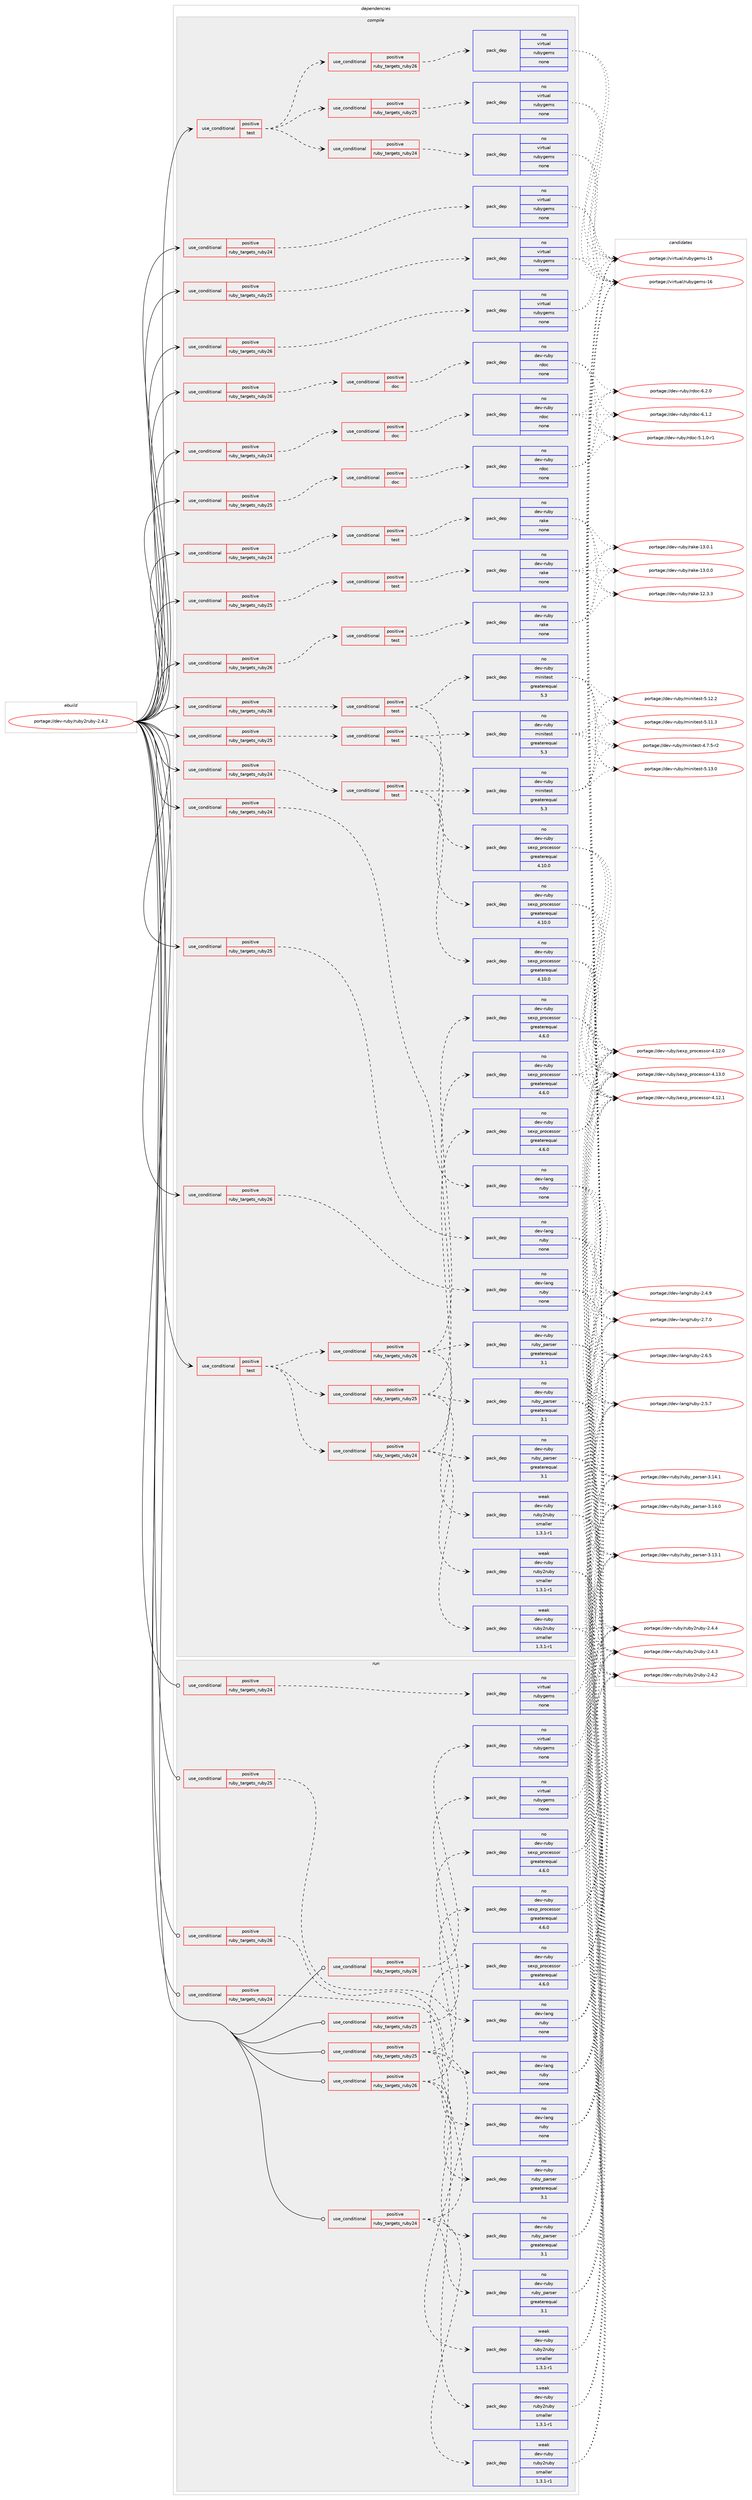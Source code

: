 digraph prolog {

# *************
# Graph options
# *************

newrank=true;
concentrate=true;
compound=true;
graph [rankdir=LR,fontname=Helvetica,fontsize=10,ranksep=1.5];#, ranksep=2.5, nodesep=0.2];
edge  [arrowhead=vee];
node  [fontname=Helvetica,fontsize=10];

# **********
# The ebuild
# **********

subgraph cluster_leftcol {
color=gray;
label=<<i>ebuild</i>>;
id [label="portage://dev-ruby/ruby2ruby-2.4.2", color=red, width=4, href="../dev-ruby/ruby2ruby-2.4.2.svg"];
}

# ****************
# The dependencies
# ****************

subgraph cluster_midcol {
color=gray;
label=<<i>dependencies</i>>;
subgraph cluster_compile {
fillcolor="#eeeeee";
style=filled;
label=<<i>compile</i>>;
subgraph cond70642 {
dependency322451 [label=<<TABLE BORDER="0" CELLBORDER="1" CELLSPACING="0" CELLPADDING="4"><TR><TD ROWSPAN="3" CELLPADDING="10">use_conditional</TD></TR><TR><TD>positive</TD></TR><TR><TD>ruby_targets_ruby24</TD></TR></TABLE>>, shape=none, color=red];
subgraph cond70643 {
dependency322452 [label=<<TABLE BORDER="0" CELLBORDER="1" CELLSPACING="0" CELLPADDING="4"><TR><TD ROWSPAN="3" CELLPADDING="10">use_conditional</TD></TR><TR><TD>positive</TD></TR><TR><TD>doc</TD></TR></TABLE>>, shape=none, color=red];
subgraph pack247062 {
dependency322453 [label=<<TABLE BORDER="0" CELLBORDER="1" CELLSPACING="0" CELLPADDING="4" WIDTH="220"><TR><TD ROWSPAN="6" CELLPADDING="30">pack_dep</TD></TR><TR><TD WIDTH="110">no</TD></TR><TR><TD>dev-ruby</TD></TR><TR><TD>rdoc</TD></TR><TR><TD>none</TD></TR><TR><TD></TD></TR></TABLE>>, shape=none, color=blue];
}
dependency322452:e -> dependency322453:w [weight=20,style="dashed",arrowhead="vee"];
}
dependency322451:e -> dependency322452:w [weight=20,style="dashed",arrowhead="vee"];
}
id:e -> dependency322451:w [weight=20,style="solid",arrowhead="vee"];
subgraph cond70644 {
dependency322454 [label=<<TABLE BORDER="0" CELLBORDER="1" CELLSPACING="0" CELLPADDING="4"><TR><TD ROWSPAN="3" CELLPADDING="10">use_conditional</TD></TR><TR><TD>positive</TD></TR><TR><TD>ruby_targets_ruby24</TD></TR></TABLE>>, shape=none, color=red];
subgraph cond70645 {
dependency322455 [label=<<TABLE BORDER="0" CELLBORDER="1" CELLSPACING="0" CELLPADDING="4"><TR><TD ROWSPAN="3" CELLPADDING="10">use_conditional</TD></TR><TR><TD>positive</TD></TR><TR><TD>test</TD></TR></TABLE>>, shape=none, color=red];
subgraph pack247063 {
dependency322456 [label=<<TABLE BORDER="0" CELLBORDER="1" CELLSPACING="0" CELLPADDING="4" WIDTH="220"><TR><TD ROWSPAN="6" CELLPADDING="30">pack_dep</TD></TR><TR><TD WIDTH="110">no</TD></TR><TR><TD>dev-ruby</TD></TR><TR><TD>minitest</TD></TR><TR><TD>greaterequal</TD></TR><TR><TD>5.3</TD></TR></TABLE>>, shape=none, color=blue];
}
dependency322455:e -> dependency322456:w [weight=20,style="dashed",arrowhead="vee"];
subgraph pack247064 {
dependency322457 [label=<<TABLE BORDER="0" CELLBORDER="1" CELLSPACING="0" CELLPADDING="4" WIDTH="220"><TR><TD ROWSPAN="6" CELLPADDING="30">pack_dep</TD></TR><TR><TD WIDTH="110">no</TD></TR><TR><TD>dev-ruby</TD></TR><TR><TD>sexp_processor</TD></TR><TR><TD>greaterequal</TD></TR><TR><TD>4.10.0</TD></TR></TABLE>>, shape=none, color=blue];
}
dependency322455:e -> dependency322457:w [weight=20,style="dashed",arrowhead="vee"];
}
dependency322454:e -> dependency322455:w [weight=20,style="dashed",arrowhead="vee"];
}
id:e -> dependency322454:w [weight=20,style="solid",arrowhead="vee"];
subgraph cond70646 {
dependency322458 [label=<<TABLE BORDER="0" CELLBORDER="1" CELLSPACING="0" CELLPADDING="4"><TR><TD ROWSPAN="3" CELLPADDING="10">use_conditional</TD></TR><TR><TD>positive</TD></TR><TR><TD>ruby_targets_ruby24</TD></TR></TABLE>>, shape=none, color=red];
subgraph cond70647 {
dependency322459 [label=<<TABLE BORDER="0" CELLBORDER="1" CELLSPACING="0" CELLPADDING="4"><TR><TD ROWSPAN="3" CELLPADDING="10">use_conditional</TD></TR><TR><TD>positive</TD></TR><TR><TD>test</TD></TR></TABLE>>, shape=none, color=red];
subgraph pack247065 {
dependency322460 [label=<<TABLE BORDER="0" CELLBORDER="1" CELLSPACING="0" CELLPADDING="4" WIDTH="220"><TR><TD ROWSPAN="6" CELLPADDING="30">pack_dep</TD></TR><TR><TD WIDTH="110">no</TD></TR><TR><TD>dev-ruby</TD></TR><TR><TD>rake</TD></TR><TR><TD>none</TD></TR><TR><TD></TD></TR></TABLE>>, shape=none, color=blue];
}
dependency322459:e -> dependency322460:w [weight=20,style="dashed",arrowhead="vee"];
}
dependency322458:e -> dependency322459:w [weight=20,style="dashed",arrowhead="vee"];
}
id:e -> dependency322458:w [weight=20,style="solid",arrowhead="vee"];
subgraph cond70648 {
dependency322461 [label=<<TABLE BORDER="0" CELLBORDER="1" CELLSPACING="0" CELLPADDING="4"><TR><TD ROWSPAN="3" CELLPADDING="10">use_conditional</TD></TR><TR><TD>positive</TD></TR><TR><TD>ruby_targets_ruby24</TD></TR></TABLE>>, shape=none, color=red];
subgraph pack247066 {
dependency322462 [label=<<TABLE BORDER="0" CELLBORDER="1" CELLSPACING="0" CELLPADDING="4" WIDTH="220"><TR><TD ROWSPAN="6" CELLPADDING="30">pack_dep</TD></TR><TR><TD WIDTH="110">no</TD></TR><TR><TD>dev-lang</TD></TR><TR><TD>ruby</TD></TR><TR><TD>none</TD></TR><TR><TD></TD></TR></TABLE>>, shape=none, color=blue];
}
dependency322461:e -> dependency322462:w [weight=20,style="dashed",arrowhead="vee"];
}
id:e -> dependency322461:w [weight=20,style="solid",arrowhead="vee"];
subgraph cond70649 {
dependency322463 [label=<<TABLE BORDER="0" CELLBORDER="1" CELLSPACING="0" CELLPADDING="4"><TR><TD ROWSPAN="3" CELLPADDING="10">use_conditional</TD></TR><TR><TD>positive</TD></TR><TR><TD>ruby_targets_ruby24</TD></TR></TABLE>>, shape=none, color=red];
subgraph pack247067 {
dependency322464 [label=<<TABLE BORDER="0" CELLBORDER="1" CELLSPACING="0" CELLPADDING="4" WIDTH="220"><TR><TD ROWSPAN="6" CELLPADDING="30">pack_dep</TD></TR><TR><TD WIDTH="110">no</TD></TR><TR><TD>virtual</TD></TR><TR><TD>rubygems</TD></TR><TR><TD>none</TD></TR><TR><TD></TD></TR></TABLE>>, shape=none, color=blue];
}
dependency322463:e -> dependency322464:w [weight=20,style="dashed",arrowhead="vee"];
}
id:e -> dependency322463:w [weight=20,style="solid",arrowhead="vee"];
subgraph cond70650 {
dependency322465 [label=<<TABLE BORDER="0" CELLBORDER="1" CELLSPACING="0" CELLPADDING="4"><TR><TD ROWSPAN="3" CELLPADDING="10">use_conditional</TD></TR><TR><TD>positive</TD></TR><TR><TD>ruby_targets_ruby25</TD></TR></TABLE>>, shape=none, color=red];
subgraph cond70651 {
dependency322466 [label=<<TABLE BORDER="0" CELLBORDER="1" CELLSPACING="0" CELLPADDING="4"><TR><TD ROWSPAN="3" CELLPADDING="10">use_conditional</TD></TR><TR><TD>positive</TD></TR><TR><TD>doc</TD></TR></TABLE>>, shape=none, color=red];
subgraph pack247068 {
dependency322467 [label=<<TABLE BORDER="0" CELLBORDER="1" CELLSPACING="0" CELLPADDING="4" WIDTH="220"><TR><TD ROWSPAN="6" CELLPADDING="30">pack_dep</TD></TR><TR><TD WIDTH="110">no</TD></TR><TR><TD>dev-ruby</TD></TR><TR><TD>rdoc</TD></TR><TR><TD>none</TD></TR><TR><TD></TD></TR></TABLE>>, shape=none, color=blue];
}
dependency322466:e -> dependency322467:w [weight=20,style="dashed",arrowhead="vee"];
}
dependency322465:e -> dependency322466:w [weight=20,style="dashed",arrowhead="vee"];
}
id:e -> dependency322465:w [weight=20,style="solid",arrowhead="vee"];
subgraph cond70652 {
dependency322468 [label=<<TABLE BORDER="0" CELLBORDER="1" CELLSPACING="0" CELLPADDING="4"><TR><TD ROWSPAN="3" CELLPADDING="10">use_conditional</TD></TR><TR><TD>positive</TD></TR><TR><TD>ruby_targets_ruby25</TD></TR></TABLE>>, shape=none, color=red];
subgraph cond70653 {
dependency322469 [label=<<TABLE BORDER="0" CELLBORDER="1" CELLSPACING="0" CELLPADDING="4"><TR><TD ROWSPAN="3" CELLPADDING="10">use_conditional</TD></TR><TR><TD>positive</TD></TR><TR><TD>test</TD></TR></TABLE>>, shape=none, color=red];
subgraph pack247069 {
dependency322470 [label=<<TABLE BORDER="0" CELLBORDER="1" CELLSPACING="0" CELLPADDING="4" WIDTH="220"><TR><TD ROWSPAN="6" CELLPADDING="30">pack_dep</TD></TR><TR><TD WIDTH="110">no</TD></TR><TR><TD>dev-ruby</TD></TR><TR><TD>minitest</TD></TR><TR><TD>greaterequal</TD></TR><TR><TD>5.3</TD></TR></TABLE>>, shape=none, color=blue];
}
dependency322469:e -> dependency322470:w [weight=20,style="dashed",arrowhead="vee"];
subgraph pack247070 {
dependency322471 [label=<<TABLE BORDER="0" CELLBORDER="1" CELLSPACING="0" CELLPADDING="4" WIDTH="220"><TR><TD ROWSPAN="6" CELLPADDING="30">pack_dep</TD></TR><TR><TD WIDTH="110">no</TD></TR><TR><TD>dev-ruby</TD></TR><TR><TD>sexp_processor</TD></TR><TR><TD>greaterequal</TD></TR><TR><TD>4.10.0</TD></TR></TABLE>>, shape=none, color=blue];
}
dependency322469:e -> dependency322471:w [weight=20,style="dashed",arrowhead="vee"];
}
dependency322468:e -> dependency322469:w [weight=20,style="dashed",arrowhead="vee"];
}
id:e -> dependency322468:w [weight=20,style="solid",arrowhead="vee"];
subgraph cond70654 {
dependency322472 [label=<<TABLE BORDER="0" CELLBORDER="1" CELLSPACING="0" CELLPADDING="4"><TR><TD ROWSPAN="3" CELLPADDING="10">use_conditional</TD></TR><TR><TD>positive</TD></TR><TR><TD>ruby_targets_ruby25</TD></TR></TABLE>>, shape=none, color=red];
subgraph cond70655 {
dependency322473 [label=<<TABLE BORDER="0" CELLBORDER="1" CELLSPACING="0" CELLPADDING="4"><TR><TD ROWSPAN="3" CELLPADDING="10">use_conditional</TD></TR><TR><TD>positive</TD></TR><TR><TD>test</TD></TR></TABLE>>, shape=none, color=red];
subgraph pack247071 {
dependency322474 [label=<<TABLE BORDER="0" CELLBORDER="1" CELLSPACING="0" CELLPADDING="4" WIDTH="220"><TR><TD ROWSPAN="6" CELLPADDING="30">pack_dep</TD></TR><TR><TD WIDTH="110">no</TD></TR><TR><TD>dev-ruby</TD></TR><TR><TD>rake</TD></TR><TR><TD>none</TD></TR><TR><TD></TD></TR></TABLE>>, shape=none, color=blue];
}
dependency322473:e -> dependency322474:w [weight=20,style="dashed",arrowhead="vee"];
}
dependency322472:e -> dependency322473:w [weight=20,style="dashed",arrowhead="vee"];
}
id:e -> dependency322472:w [weight=20,style="solid",arrowhead="vee"];
subgraph cond70656 {
dependency322475 [label=<<TABLE BORDER="0" CELLBORDER="1" CELLSPACING="0" CELLPADDING="4"><TR><TD ROWSPAN="3" CELLPADDING="10">use_conditional</TD></TR><TR><TD>positive</TD></TR><TR><TD>ruby_targets_ruby25</TD></TR></TABLE>>, shape=none, color=red];
subgraph pack247072 {
dependency322476 [label=<<TABLE BORDER="0" CELLBORDER="1" CELLSPACING="0" CELLPADDING="4" WIDTH="220"><TR><TD ROWSPAN="6" CELLPADDING="30">pack_dep</TD></TR><TR><TD WIDTH="110">no</TD></TR><TR><TD>dev-lang</TD></TR><TR><TD>ruby</TD></TR><TR><TD>none</TD></TR><TR><TD></TD></TR></TABLE>>, shape=none, color=blue];
}
dependency322475:e -> dependency322476:w [weight=20,style="dashed",arrowhead="vee"];
}
id:e -> dependency322475:w [weight=20,style="solid",arrowhead="vee"];
subgraph cond70657 {
dependency322477 [label=<<TABLE BORDER="0" CELLBORDER="1" CELLSPACING="0" CELLPADDING="4"><TR><TD ROWSPAN="3" CELLPADDING="10">use_conditional</TD></TR><TR><TD>positive</TD></TR><TR><TD>ruby_targets_ruby25</TD></TR></TABLE>>, shape=none, color=red];
subgraph pack247073 {
dependency322478 [label=<<TABLE BORDER="0" CELLBORDER="1" CELLSPACING="0" CELLPADDING="4" WIDTH="220"><TR><TD ROWSPAN="6" CELLPADDING="30">pack_dep</TD></TR><TR><TD WIDTH="110">no</TD></TR><TR><TD>virtual</TD></TR><TR><TD>rubygems</TD></TR><TR><TD>none</TD></TR><TR><TD></TD></TR></TABLE>>, shape=none, color=blue];
}
dependency322477:e -> dependency322478:w [weight=20,style="dashed",arrowhead="vee"];
}
id:e -> dependency322477:w [weight=20,style="solid",arrowhead="vee"];
subgraph cond70658 {
dependency322479 [label=<<TABLE BORDER="0" CELLBORDER="1" CELLSPACING="0" CELLPADDING="4"><TR><TD ROWSPAN="3" CELLPADDING="10">use_conditional</TD></TR><TR><TD>positive</TD></TR><TR><TD>ruby_targets_ruby26</TD></TR></TABLE>>, shape=none, color=red];
subgraph cond70659 {
dependency322480 [label=<<TABLE BORDER="0" CELLBORDER="1" CELLSPACING="0" CELLPADDING="4"><TR><TD ROWSPAN="3" CELLPADDING="10">use_conditional</TD></TR><TR><TD>positive</TD></TR><TR><TD>doc</TD></TR></TABLE>>, shape=none, color=red];
subgraph pack247074 {
dependency322481 [label=<<TABLE BORDER="0" CELLBORDER="1" CELLSPACING="0" CELLPADDING="4" WIDTH="220"><TR><TD ROWSPAN="6" CELLPADDING="30">pack_dep</TD></TR><TR><TD WIDTH="110">no</TD></TR><TR><TD>dev-ruby</TD></TR><TR><TD>rdoc</TD></TR><TR><TD>none</TD></TR><TR><TD></TD></TR></TABLE>>, shape=none, color=blue];
}
dependency322480:e -> dependency322481:w [weight=20,style="dashed",arrowhead="vee"];
}
dependency322479:e -> dependency322480:w [weight=20,style="dashed",arrowhead="vee"];
}
id:e -> dependency322479:w [weight=20,style="solid",arrowhead="vee"];
subgraph cond70660 {
dependency322482 [label=<<TABLE BORDER="0" CELLBORDER="1" CELLSPACING="0" CELLPADDING="4"><TR><TD ROWSPAN="3" CELLPADDING="10">use_conditional</TD></TR><TR><TD>positive</TD></TR><TR><TD>ruby_targets_ruby26</TD></TR></TABLE>>, shape=none, color=red];
subgraph cond70661 {
dependency322483 [label=<<TABLE BORDER="0" CELLBORDER="1" CELLSPACING="0" CELLPADDING="4"><TR><TD ROWSPAN="3" CELLPADDING="10">use_conditional</TD></TR><TR><TD>positive</TD></TR><TR><TD>test</TD></TR></TABLE>>, shape=none, color=red];
subgraph pack247075 {
dependency322484 [label=<<TABLE BORDER="0" CELLBORDER="1" CELLSPACING="0" CELLPADDING="4" WIDTH="220"><TR><TD ROWSPAN="6" CELLPADDING="30">pack_dep</TD></TR><TR><TD WIDTH="110">no</TD></TR><TR><TD>dev-ruby</TD></TR><TR><TD>minitest</TD></TR><TR><TD>greaterequal</TD></TR><TR><TD>5.3</TD></TR></TABLE>>, shape=none, color=blue];
}
dependency322483:e -> dependency322484:w [weight=20,style="dashed",arrowhead="vee"];
subgraph pack247076 {
dependency322485 [label=<<TABLE BORDER="0" CELLBORDER="1" CELLSPACING="0" CELLPADDING="4" WIDTH="220"><TR><TD ROWSPAN="6" CELLPADDING="30">pack_dep</TD></TR><TR><TD WIDTH="110">no</TD></TR><TR><TD>dev-ruby</TD></TR><TR><TD>sexp_processor</TD></TR><TR><TD>greaterequal</TD></TR><TR><TD>4.10.0</TD></TR></TABLE>>, shape=none, color=blue];
}
dependency322483:e -> dependency322485:w [weight=20,style="dashed",arrowhead="vee"];
}
dependency322482:e -> dependency322483:w [weight=20,style="dashed",arrowhead="vee"];
}
id:e -> dependency322482:w [weight=20,style="solid",arrowhead="vee"];
subgraph cond70662 {
dependency322486 [label=<<TABLE BORDER="0" CELLBORDER="1" CELLSPACING="0" CELLPADDING="4"><TR><TD ROWSPAN="3" CELLPADDING="10">use_conditional</TD></TR><TR><TD>positive</TD></TR><TR><TD>ruby_targets_ruby26</TD></TR></TABLE>>, shape=none, color=red];
subgraph cond70663 {
dependency322487 [label=<<TABLE BORDER="0" CELLBORDER="1" CELLSPACING="0" CELLPADDING="4"><TR><TD ROWSPAN="3" CELLPADDING="10">use_conditional</TD></TR><TR><TD>positive</TD></TR><TR><TD>test</TD></TR></TABLE>>, shape=none, color=red];
subgraph pack247077 {
dependency322488 [label=<<TABLE BORDER="0" CELLBORDER="1" CELLSPACING="0" CELLPADDING="4" WIDTH="220"><TR><TD ROWSPAN="6" CELLPADDING="30">pack_dep</TD></TR><TR><TD WIDTH="110">no</TD></TR><TR><TD>dev-ruby</TD></TR><TR><TD>rake</TD></TR><TR><TD>none</TD></TR><TR><TD></TD></TR></TABLE>>, shape=none, color=blue];
}
dependency322487:e -> dependency322488:w [weight=20,style="dashed",arrowhead="vee"];
}
dependency322486:e -> dependency322487:w [weight=20,style="dashed",arrowhead="vee"];
}
id:e -> dependency322486:w [weight=20,style="solid",arrowhead="vee"];
subgraph cond70664 {
dependency322489 [label=<<TABLE BORDER="0" CELLBORDER="1" CELLSPACING="0" CELLPADDING="4"><TR><TD ROWSPAN="3" CELLPADDING="10">use_conditional</TD></TR><TR><TD>positive</TD></TR><TR><TD>ruby_targets_ruby26</TD></TR></TABLE>>, shape=none, color=red];
subgraph pack247078 {
dependency322490 [label=<<TABLE BORDER="0" CELLBORDER="1" CELLSPACING="0" CELLPADDING="4" WIDTH="220"><TR><TD ROWSPAN="6" CELLPADDING="30">pack_dep</TD></TR><TR><TD WIDTH="110">no</TD></TR><TR><TD>dev-lang</TD></TR><TR><TD>ruby</TD></TR><TR><TD>none</TD></TR><TR><TD></TD></TR></TABLE>>, shape=none, color=blue];
}
dependency322489:e -> dependency322490:w [weight=20,style="dashed",arrowhead="vee"];
}
id:e -> dependency322489:w [weight=20,style="solid",arrowhead="vee"];
subgraph cond70665 {
dependency322491 [label=<<TABLE BORDER="0" CELLBORDER="1" CELLSPACING="0" CELLPADDING="4"><TR><TD ROWSPAN="3" CELLPADDING="10">use_conditional</TD></TR><TR><TD>positive</TD></TR><TR><TD>ruby_targets_ruby26</TD></TR></TABLE>>, shape=none, color=red];
subgraph pack247079 {
dependency322492 [label=<<TABLE BORDER="0" CELLBORDER="1" CELLSPACING="0" CELLPADDING="4" WIDTH="220"><TR><TD ROWSPAN="6" CELLPADDING="30">pack_dep</TD></TR><TR><TD WIDTH="110">no</TD></TR><TR><TD>virtual</TD></TR><TR><TD>rubygems</TD></TR><TR><TD>none</TD></TR><TR><TD></TD></TR></TABLE>>, shape=none, color=blue];
}
dependency322491:e -> dependency322492:w [weight=20,style="dashed",arrowhead="vee"];
}
id:e -> dependency322491:w [weight=20,style="solid",arrowhead="vee"];
subgraph cond70666 {
dependency322493 [label=<<TABLE BORDER="0" CELLBORDER="1" CELLSPACING="0" CELLPADDING="4"><TR><TD ROWSPAN="3" CELLPADDING="10">use_conditional</TD></TR><TR><TD>positive</TD></TR><TR><TD>test</TD></TR></TABLE>>, shape=none, color=red];
subgraph cond70667 {
dependency322494 [label=<<TABLE BORDER="0" CELLBORDER="1" CELLSPACING="0" CELLPADDING="4"><TR><TD ROWSPAN="3" CELLPADDING="10">use_conditional</TD></TR><TR><TD>positive</TD></TR><TR><TD>ruby_targets_ruby24</TD></TR></TABLE>>, shape=none, color=red];
subgraph pack247080 {
dependency322495 [label=<<TABLE BORDER="0" CELLBORDER="1" CELLSPACING="0" CELLPADDING="4" WIDTH="220"><TR><TD ROWSPAN="6" CELLPADDING="30">pack_dep</TD></TR><TR><TD WIDTH="110">no</TD></TR><TR><TD>dev-ruby</TD></TR><TR><TD>sexp_processor</TD></TR><TR><TD>greaterequal</TD></TR><TR><TD>4.6.0</TD></TR></TABLE>>, shape=none, color=blue];
}
dependency322494:e -> dependency322495:w [weight=20,style="dashed",arrowhead="vee"];
subgraph pack247081 {
dependency322496 [label=<<TABLE BORDER="0" CELLBORDER="1" CELLSPACING="0" CELLPADDING="4" WIDTH="220"><TR><TD ROWSPAN="6" CELLPADDING="30">pack_dep</TD></TR><TR><TD WIDTH="110">no</TD></TR><TR><TD>dev-ruby</TD></TR><TR><TD>ruby_parser</TD></TR><TR><TD>greaterequal</TD></TR><TR><TD>3.1</TD></TR></TABLE>>, shape=none, color=blue];
}
dependency322494:e -> dependency322496:w [weight=20,style="dashed",arrowhead="vee"];
subgraph pack247082 {
dependency322497 [label=<<TABLE BORDER="0" CELLBORDER="1" CELLSPACING="0" CELLPADDING="4" WIDTH="220"><TR><TD ROWSPAN="6" CELLPADDING="30">pack_dep</TD></TR><TR><TD WIDTH="110">weak</TD></TR><TR><TD>dev-ruby</TD></TR><TR><TD>ruby2ruby</TD></TR><TR><TD>smaller</TD></TR><TR><TD>1.3.1-r1</TD></TR></TABLE>>, shape=none, color=blue];
}
dependency322494:e -> dependency322497:w [weight=20,style="dashed",arrowhead="vee"];
}
dependency322493:e -> dependency322494:w [weight=20,style="dashed",arrowhead="vee"];
subgraph cond70668 {
dependency322498 [label=<<TABLE BORDER="0" CELLBORDER="1" CELLSPACING="0" CELLPADDING="4"><TR><TD ROWSPAN="3" CELLPADDING="10">use_conditional</TD></TR><TR><TD>positive</TD></TR><TR><TD>ruby_targets_ruby25</TD></TR></TABLE>>, shape=none, color=red];
subgraph pack247083 {
dependency322499 [label=<<TABLE BORDER="0" CELLBORDER="1" CELLSPACING="0" CELLPADDING="4" WIDTH="220"><TR><TD ROWSPAN="6" CELLPADDING="30">pack_dep</TD></TR><TR><TD WIDTH="110">no</TD></TR><TR><TD>dev-ruby</TD></TR><TR><TD>sexp_processor</TD></TR><TR><TD>greaterequal</TD></TR><TR><TD>4.6.0</TD></TR></TABLE>>, shape=none, color=blue];
}
dependency322498:e -> dependency322499:w [weight=20,style="dashed",arrowhead="vee"];
subgraph pack247084 {
dependency322500 [label=<<TABLE BORDER="0" CELLBORDER="1" CELLSPACING="0" CELLPADDING="4" WIDTH="220"><TR><TD ROWSPAN="6" CELLPADDING="30">pack_dep</TD></TR><TR><TD WIDTH="110">no</TD></TR><TR><TD>dev-ruby</TD></TR><TR><TD>ruby_parser</TD></TR><TR><TD>greaterequal</TD></TR><TR><TD>3.1</TD></TR></TABLE>>, shape=none, color=blue];
}
dependency322498:e -> dependency322500:w [weight=20,style="dashed",arrowhead="vee"];
subgraph pack247085 {
dependency322501 [label=<<TABLE BORDER="0" CELLBORDER="1" CELLSPACING="0" CELLPADDING="4" WIDTH="220"><TR><TD ROWSPAN="6" CELLPADDING="30">pack_dep</TD></TR><TR><TD WIDTH="110">weak</TD></TR><TR><TD>dev-ruby</TD></TR><TR><TD>ruby2ruby</TD></TR><TR><TD>smaller</TD></TR><TR><TD>1.3.1-r1</TD></TR></TABLE>>, shape=none, color=blue];
}
dependency322498:e -> dependency322501:w [weight=20,style="dashed",arrowhead="vee"];
}
dependency322493:e -> dependency322498:w [weight=20,style="dashed",arrowhead="vee"];
subgraph cond70669 {
dependency322502 [label=<<TABLE BORDER="0" CELLBORDER="1" CELLSPACING="0" CELLPADDING="4"><TR><TD ROWSPAN="3" CELLPADDING="10">use_conditional</TD></TR><TR><TD>positive</TD></TR><TR><TD>ruby_targets_ruby26</TD></TR></TABLE>>, shape=none, color=red];
subgraph pack247086 {
dependency322503 [label=<<TABLE BORDER="0" CELLBORDER="1" CELLSPACING="0" CELLPADDING="4" WIDTH="220"><TR><TD ROWSPAN="6" CELLPADDING="30">pack_dep</TD></TR><TR><TD WIDTH="110">no</TD></TR><TR><TD>dev-ruby</TD></TR><TR><TD>sexp_processor</TD></TR><TR><TD>greaterequal</TD></TR><TR><TD>4.6.0</TD></TR></TABLE>>, shape=none, color=blue];
}
dependency322502:e -> dependency322503:w [weight=20,style="dashed",arrowhead="vee"];
subgraph pack247087 {
dependency322504 [label=<<TABLE BORDER="0" CELLBORDER="1" CELLSPACING="0" CELLPADDING="4" WIDTH="220"><TR><TD ROWSPAN="6" CELLPADDING="30">pack_dep</TD></TR><TR><TD WIDTH="110">no</TD></TR><TR><TD>dev-ruby</TD></TR><TR><TD>ruby_parser</TD></TR><TR><TD>greaterequal</TD></TR><TR><TD>3.1</TD></TR></TABLE>>, shape=none, color=blue];
}
dependency322502:e -> dependency322504:w [weight=20,style="dashed",arrowhead="vee"];
subgraph pack247088 {
dependency322505 [label=<<TABLE BORDER="0" CELLBORDER="1" CELLSPACING="0" CELLPADDING="4" WIDTH="220"><TR><TD ROWSPAN="6" CELLPADDING="30">pack_dep</TD></TR><TR><TD WIDTH="110">weak</TD></TR><TR><TD>dev-ruby</TD></TR><TR><TD>ruby2ruby</TD></TR><TR><TD>smaller</TD></TR><TR><TD>1.3.1-r1</TD></TR></TABLE>>, shape=none, color=blue];
}
dependency322502:e -> dependency322505:w [weight=20,style="dashed",arrowhead="vee"];
}
dependency322493:e -> dependency322502:w [weight=20,style="dashed",arrowhead="vee"];
}
id:e -> dependency322493:w [weight=20,style="solid",arrowhead="vee"];
subgraph cond70670 {
dependency322506 [label=<<TABLE BORDER="0" CELLBORDER="1" CELLSPACING="0" CELLPADDING="4"><TR><TD ROWSPAN="3" CELLPADDING="10">use_conditional</TD></TR><TR><TD>positive</TD></TR><TR><TD>test</TD></TR></TABLE>>, shape=none, color=red];
subgraph cond70671 {
dependency322507 [label=<<TABLE BORDER="0" CELLBORDER="1" CELLSPACING="0" CELLPADDING="4"><TR><TD ROWSPAN="3" CELLPADDING="10">use_conditional</TD></TR><TR><TD>positive</TD></TR><TR><TD>ruby_targets_ruby24</TD></TR></TABLE>>, shape=none, color=red];
subgraph pack247089 {
dependency322508 [label=<<TABLE BORDER="0" CELLBORDER="1" CELLSPACING="0" CELLPADDING="4" WIDTH="220"><TR><TD ROWSPAN="6" CELLPADDING="30">pack_dep</TD></TR><TR><TD WIDTH="110">no</TD></TR><TR><TD>virtual</TD></TR><TR><TD>rubygems</TD></TR><TR><TD>none</TD></TR><TR><TD></TD></TR></TABLE>>, shape=none, color=blue];
}
dependency322507:e -> dependency322508:w [weight=20,style="dashed",arrowhead="vee"];
}
dependency322506:e -> dependency322507:w [weight=20,style="dashed",arrowhead="vee"];
subgraph cond70672 {
dependency322509 [label=<<TABLE BORDER="0" CELLBORDER="1" CELLSPACING="0" CELLPADDING="4"><TR><TD ROWSPAN="3" CELLPADDING="10">use_conditional</TD></TR><TR><TD>positive</TD></TR><TR><TD>ruby_targets_ruby25</TD></TR></TABLE>>, shape=none, color=red];
subgraph pack247090 {
dependency322510 [label=<<TABLE BORDER="0" CELLBORDER="1" CELLSPACING="0" CELLPADDING="4" WIDTH="220"><TR><TD ROWSPAN="6" CELLPADDING="30">pack_dep</TD></TR><TR><TD WIDTH="110">no</TD></TR><TR><TD>virtual</TD></TR><TR><TD>rubygems</TD></TR><TR><TD>none</TD></TR><TR><TD></TD></TR></TABLE>>, shape=none, color=blue];
}
dependency322509:e -> dependency322510:w [weight=20,style="dashed",arrowhead="vee"];
}
dependency322506:e -> dependency322509:w [weight=20,style="dashed",arrowhead="vee"];
subgraph cond70673 {
dependency322511 [label=<<TABLE BORDER="0" CELLBORDER="1" CELLSPACING="0" CELLPADDING="4"><TR><TD ROWSPAN="3" CELLPADDING="10">use_conditional</TD></TR><TR><TD>positive</TD></TR><TR><TD>ruby_targets_ruby26</TD></TR></TABLE>>, shape=none, color=red];
subgraph pack247091 {
dependency322512 [label=<<TABLE BORDER="0" CELLBORDER="1" CELLSPACING="0" CELLPADDING="4" WIDTH="220"><TR><TD ROWSPAN="6" CELLPADDING="30">pack_dep</TD></TR><TR><TD WIDTH="110">no</TD></TR><TR><TD>virtual</TD></TR><TR><TD>rubygems</TD></TR><TR><TD>none</TD></TR><TR><TD></TD></TR></TABLE>>, shape=none, color=blue];
}
dependency322511:e -> dependency322512:w [weight=20,style="dashed",arrowhead="vee"];
}
dependency322506:e -> dependency322511:w [weight=20,style="dashed",arrowhead="vee"];
}
id:e -> dependency322506:w [weight=20,style="solid",arrowhead="vee"];
}
subgraph cluster_compileandrun {
fillcolor="#eeeeee";
style=filled;
label=<<i>compile and run</i>>;
}
subgraph cluster_run {
fillcolor="#eeeeee";
style=filled;
label=<<i>run</i>>;
subgraph cond70674 {
dependency322513 [label=<<TABLE BORDER="0" CELLBORDER="1" CELLSPACING="0" CELLPADDING="4"><TR><TD ROWSPAN="3" CELLPADDING="10">use_conditional</TD></TR><TR><TD>positive</TD></TR><TR><TD>ruby_targets_ruby24</TD></TR></TABLE>>, shape=none, color=red];
subgraph pack247092 {
dependency322514 [label=<<TABLE BORDER="0" CELLBORDER="1" CELLSPACING="0" CELLPADDING="4" WIDTH="220"><TR><TD ROWSPAN="6" CELLPADDING="30">pack_dep</TD></TR><TR><TD WIDTH="110">no</TD></TR><TR><TD>dev-lang</TD></TR><TR><TD>ruby</TD></TR><TR><TD>none</TD></TR><TR><TD></TD></TR></TABLE>>, shape=none, color=blue];
}
dependency322513:e -> dependency322514:w [weight=20,style="dashed",arrowhead="vee"];
}
id:e -> dependency322513:w [weight=20,style="solid",arrowhead="odot"];
subgraph cond70675 {
dependency322515 [label=<<TABLE BORDER="0" CELLBORDER="1" CELLSPACING="0" CELLPADDING="4"><TR><TD ROWSPAN="3" CELLPADDING="10">use_conditional</TD></TR><TR><TD>positive</TD></TR><TR><TD>ruby_targets_ruby24</TD></TR></TABLE>>, shape=none, color=red];
subgraph pack247093 {
dependency322516 [label=<<TABLE BORDER="0" CELLBORDER="1" CELLSPACING="0" CELLPADDING="4" WIDTH="220"><TR><TD ROWSPAN="6" CELLPADDING="30">pack_dep</TD></TR><TR><TD WIDTH="110">no</TD></TR><TR><TD>dev-ruby</TD></TR><TR><TD>sexp_processor</TD></TR><TR><TD>greaterequal</TD></TR><TR><TD>4.6.0</TD></TR></TABLE>>, shape=none, color=blue];
}
dependency322515:e -> dependency322516:w [weight=20,style="dashed",arrowhead="vee"];
subgraph pack247094 {
dependency322517 [label=<<TABLE BORDER="0" CELLBORDER="1" CELLSPACING="0" CELLPADDING="4" WIDTH="220"><TR><TD ROWSPAN="6" CELLPADDING="30">pack_dep</TD></TR><TR><TD WIDTH="110">no</TD></TR><TR><TD>dev-ruby</TD></TR><TR><TD>ruby_parser</TD></TR><TR><TD>greaterequal</TD></TR><TR><TD>3.1</TD></TR></TABLE>>, shape=none, color=blue];
}
dependency322515:e -> dependency322517:w [weight=20,style="dashed",arrowhead="vee"];
subgraph pack247095 {
dependency322518 [label=<<TABLE BORDER="0" CELLBORDER="1" CELLSPACING="0" CELLPADDING="4" WIDTH="220"><TR><TD ROWSPAN="6" CELLPADDING="30">pack_dep</TD></TR><TR><TD WIDTH="110">weak</TD></TR><TR><TD>dev-ruby</TD></TR><TR><TD>ruby2ruby</TD></TR><TR><TD>smaller</TD></TR><TR><TD>1.3.1-r1</TD></TR></TABLE>>, shape=none, color=blue];
}
dependency322515:e -> dependency322518:w [weight=20,style="dashed",arrowhead="vee"];
}
id:e -> dependency322515:w [weight=20,style="solid",arrowhead="odot"];
subgraph cond70676 {
dependency322519 [label=<<TABLE BORDER="0" CELLBORDER="1" CELLSPACING="0" CELLPADDING="4"><TR><TD ROWSPAN="3" CELLPADDING="10">use_conditional</TD></TR><TR><TD>positive</TD></TR><TR><TD>ruby_targets_ruby24</TD></TR></TABLE>>, shape=none, color=red];
subgraph pack247096 {
dependency322520 [label=<<TABLE BORDER="0" CELLBORDER="1" CELLSPACING="0" CELLPADDING="4" WIDTH="220"><TR><TD ROWSPAN="6" CELLPADDING="30">pack_dep</TD></TR><TR><TD WIDTH="110">no</TD></TR><TR><TD>virtual</TD></TR><TR><TD>rubygems</TD></TR><TR><TD>none</TD></TR><TR><TD></TD></TR></TABLE>>, shape=none, color=blue];
}
dependency322519:e -> dependency322520:w [weight=20,style="dashed",arrowhead="vee"];
}
id:e -> dependency322519:w [weight=20,style="solid",arrowhead="odot"];
subgraph cond70677 {
dependency322521 [label=<<TABLE BORDER="0" CELLBORDER="1" CELLSPACING="0" CELLPADDING="4"><TR><TD ROWSPAN="3" CELLPADDING="10">use_conditional</TD></TR><TR><TD>positive</TD></TR><TR><TD>ruby_targets_ruby25</TD></TR></TABLE>>, shape=none, color=red];
subgraph pack247097 {
dependency322522 [label=<<TABLE BORDER="0" CELLBORDER="1" CELLSPACING="0" CELLPADDING="4" WIDTH="220"><TR><TD ROWSPAN="6" CELLPADDING="30">pack_dep</TD></TR><TR><TD WIDTH="110">no</TD></TR><TR><TD>dev-lang</TD></TR><TR><TD>ruby</TD></TR><TR><TD>none</TD></TR><TR><TD></TD></TR></TABLE>>, shape=none, color=blue];
}
dependency322521:e -> dependency322522:w [weight=20,style="dashed",arrowhead="vee"];
}
id:e -> dependency322521:w [weight=20,style="solid",arrowhead="odot"];
subgraph cond70678 {
dependency322523 [label=<<TABLE BORDER="0" CELLBORDER="1" CELLSPACING="0" CELLPADDING="4"><TR><TD ROWSPAN="3" CELLPADDING="10">use_conditional</TD></TR><TR><TD>positive</TD></TR><TR><TD>ruby_targets_ruby25</TD></TR></TABLE>>, shape=none, color=red];
subgraph pack247098 {
dependency322524 [label=<<TABLE BORDER="0" CELLBORDER="1" CELLSPACING="0" CELLPADDING="4" WIDTH="220"><TR><TD ROWSPAN="6" CELLPADDING="30">pack_dep</TD></TR><TR><TD WIDTH="110">no</TD></TR><TR><TD>dev-ruby</TD></TR><TR><TD>sexp_processor</TD></TR><TR><TD>greaterequal</TD></TR><TR><TD>4.6.0</TD></TR></TABLE>>, shape=none, color=blue];
}
dependency322523:e -> dependency322524:w [weight=20,style="dashed",arrowhead="vee"];
subgraph pack247099 {
dependency322525 [label=<<TABLE BORDER="0" CELLBORDER="1" CELLSPACING="0" CELLPADDING="4" WIDTH="220"><TR><TD ROWSPAN="6" CELLPADDING="30">pack_dep</TD></TR><TR><TD WIDTH="110">no</TD></TR><TR><TD>dev-ruby</TD></TR><TR><TD>ruby_parser</TD></TR><TR><TD>greaterequal</TD></TR><TR><TD>3.1</TD></TR></TABLE>>, shape=none, color=blue];
}
dependency322523:e -> dependency322525:w [weight=20,style="dashed",arrowhead="vee"];
subgraph pack247100 {
dependency322526 [label=<<TABLE BORDER="0" CELLBORDER="1" CELLSPACING="0" CELLPADDING="4" WIDTH="220"><TR><TD ROWSPAN="6" CELLPADDING="30">pack_dep</TD></TR><TR><TD WIDTH="110">weak</TD></TR><TR><TD>dev-ruby</TD></TR><TR><TD>ruby2ruby</TD></TR><TR><TD>smaller</TD></TR><TR><TD>1.3.1-r1</TD></TR></TABLE>>, shape=none, color=blue];
}
dependency322523:e -> dependency322526:w [weight=20,style="dashed",arrowhead="vee"];
}
id:e -> dependency322523:w [weight=20,style="solid",arrowhead="odot"];
subgraph cond70679 {
dependency322527 [label=<<TABLE BORDER="0" CELLBORDER="1" CELLSPACING="0" CELLPADDING="4"><TR><TD ROWSPAN="3" CELLPADDING="10">use_conditional</TD></TR><TR><TD>positive</TD></TR><TR><TD>ruby_targets_ruby25</TD></TR></TABLE>>, shape=none, color=red];
subgraph pack247101 {
dependency322528 [label=<<TABLE BORDER="0" CELLBORDER="1" CELLSPACING="0" CELLPADDING="4" WIDTH="220"><TR><TD ROWSPAN="6" CELLPADDING="30">pack_dep</TD></TR><TR><TD WIDTH="110">no</TD></TR><TR><TD>virtual</TD></TR><TR><TD>rubygems</TD></TR><TR><TD>none</TD></TR><TR><TD></TD></TR></TABLE>>, shape=none, color=blue];
}
dependency322527:e -> dependency322528:w [weight=20,style="dashed",arrowhead="vee"];
}
id:e -> dependency322527:w [weight=20,style="solid",arrowhead="odot"];
subgraph cond70680 {
dependency322529 [label=<<TABLE BORDER="0" CELLBORDER="1" CELLSPACING="0" CELLPADDING="4"><TR><TD ROWSPAN="3" CELLPADDING="10">use_conditional</TD></TR><TR><TD>positive</TD></TR><TR><TD>ruby_targets_ruby26</TD></TR></TABLE>>, shape=none, color=red];
subgraph pack247102 {
dependency322530 [label=<<TABLE BORDER="0" CELLBORDER="1" CELLSPACING="0" CELLPADDING="4" WIDTH="220"><TR><TD ROWSPAN="6" CELLPADDING="30">pack_dep</TD></TR><TR><TD WIDTH="110">no</TD></TR><TR><TD>dev-lang</TD></TR><TR><TD>ruby</TD></TR><TR><TD>none</TD></TR><TR><TD></TD></TR></TABLE>>, shape=none, color=blue];
}
dependency322529:e -> dependency322530:w [weight=20,style="dashed",arrowhead="vee"];
}
id:e -> dependency322529:w [weight=20,style="solid",arrowhead="odot"];
subgraph cond70681 {
dependency322531 [label=<<TABLE BORDER="0" CELLBORDER="1" CELLSPACING="0" CELLPADDING="4"><TR><TD ROWSPAN="3" CELLPADDING="10">use_conditional</TD></TR><TR><TD>positive</TD></TR><TR><TD>ruby_targets_ruby26</TD></TR></TABLE>>, shape=none, color=red];
subgraph pack247103 {
dependency322532 [label=<<TABLE BORDER="0" CELLBORDER="1" CELLSPACING="0" CELLPADDING="4" WIDTH="220"><TR><TD ROWSPAN="6" CELLPADDING="30">pack_dep</TD></TR><TR><TD WIDTH="110">no</TD></TR><TR><TD>dev-ruby</TD></TR><TR><TD>sexp_processor</TD></TR><TR><TD>greaterequal</TD></TR><TR><TD>4.6.0</TD></TR></TABLE>>, shape=none, color=blue];
}
dependency322531:e -> dependency322532:w [weight=20,style="dashed",arrowhead="vee"];
subgraph pack247104 {
dependency322533 [label=<<TABLE BORDER="0" CELLBORDER="1" CELLSPACING="0" CELLPADDING="4" WIDTH="220"><TR><TD ROWSPAN="6" CELLPADDING="30">pack_dep</TD></TR><TR><TD WIDTH="110">no</TD></TR><TR><TD>dev-ruby</TD></TR><TR><TD>ruby_parser</TD></TR><TR><TD>greaterequal</TD></TR><TR><TD>3.1</TD></TR></TABLE>>, shape=none, color=blue];
}
dependency322531:e -> dependency322533:w [weight=20,style="dashed",arrowhead="vee"];
subgraph pack247105 {
dependency322534 [label=<<TABLE BORDER="0" CELLBORDER="1" CELLSPACING="0" CELLPADDING="4" WIDTH="220"><TR><TD ROWSPAN="6" CELLPADDING="30">pack_dep</TD></TR><TR><TD WIDTH="110">weak</TD></TR><TR><TD>dev-ruby</TD></TR><TR><TD>ruby2ruby</TD></TR><TR><TD>smaller</TD></TR><TR><TD>1.3.1-r1</TD></TR></TABLE>>, shape=none, color=blue];
}
dependency322531:e -> dependency322534:w [weight=20,style="dashed",arrowhead="vee"];
}
id:e -> dependency322531:w [weight=20,style="solid",arrowhead="odot"];
subgraph cond70682 {
dependency322535 [label=<<TABLE BORDER="0" CELLBORDER="1" CELLSPACING="0" CELLPADDING="4"><TR><TD ROWSPAN="3" CELLPADDING="10">use_conditional</TD></TR><TR><TD>positive</TD></TR><TR><TD>ruby_targets_ruby26</TD></TR></TABLE>>, shape=none, color=red];
subgraph pack247106 {
dependency322536 [label=<<TABLE BORDER="0" CELLBORDER="1" CELLSPACING="0" CELLPADDING="4" WIDTH="220"><TR><TD ROWSPAN="6" CELLPADDING="30">pack_dep</TD></TR><TR><TD WIDTH="110">no</TD></TR><TR><TD>virtual</TD></TR><TR><TD>rubygems</TD></TR><TR><TD>none</TD></TR><TR><TD></TD></TR></TABLE>>, shape=none, color=blue];
}
dependency322535:e -> dependency322536:w [weight=20,style="dashed",arrowhead="vee"];
}
id:e -> dependency322535:w [weight=20,style="solid",arrowhead="odot"];
}
}

# **************
# The candidates
# **************

subgraph cluster_choices {
rank=same;
color=gray;
label=<<i>candidates</i>>;

subgraph choice247062 {
color=black;
nodesep=1;
choice10010111845114117981214711410011199455446504648 [label="portage://dev-ruby/rdoc-6.2.0", color=red, width=4,href="../dev-ruby/rdoc-6.2.0.svg"];
choice10010111845114117981214711410011199455446494650 [label="portage://dev-ruby/rdoc-6.1.2", color=red, width=4,href="../dev-ruby/rdoc-6.1.2.svg"];
choice100101118451141179812147114100111994553464946484511449 [label="portage://dev-ruby/rdoc-5.1.0-r1", color=red, width=4,href="../dev-ruby/rdoc-5.1.0-r1.svg"];
dependency322453:e -> choice10010111845114117981214711410011199455446504648:w [style=dotted,weight="100"];
dependency322453:e -> choice10010111845114117981214711410011199455446494650:w [style=dotted,weight="100"];
dependency322453:e -> choice100101118451141179812147114100111994553464946484511449:w [style=dotted,weight="100"];
}
subgraph choice247063 {
color=black;
nodesep=1;
choice10010111845114117981214710910511010511610111511645534649514648 [label="portage://dev-ruby/minitest-5.13.0", color=red, width=4,href="../dev-ruby/minitest-5.13.0.svg"];
choice10010111845114117981214710910511010511610111511645534649504650 [label="portage://dev-ruby/minitest-5.12.2", color=red, width=4,href="../dev-ruby/minitest-5.12.2.svg"];
choice10010111845114117981214710910511010511610111511645534649494651 [label="portage://dev-ruby/minitest-5.11.3", color=red, width=4,href="../dev-ruby/minitest-5.11.3.svg"];
choice1001011184511411798121471091051101051161011151164552465546534511450 [label="portage://dev-ruby/minitest-4.7.5-r2", color=red, width=4,href="../dev-ruby/minitest-4.7.5-r2.svg"];
dependency322456:e -> choice10010111845114117981214710910511010511610111511645534649514648:w [style=dotted,weight="100"];
dependency322456:e -> choice10010111845114117981214710910511010511610111511645534649504650:w [style=dotted,weight="100"];
dependency322456:e -> choice10010111845114117981214710910511010511610111511645534649494651:w [style=dotted,weight="100"];
dependency322456:e -> choice1001011184511411798121471091051101051161011151164552465546534511450:w [style=dotted,weight="100"];
}
subgraph choice247064 {
color=black;
nodesep=1;
choice100101118451141179812147115101120112951121141119910111511511111445524649514648 [label="portage://dev-ruby/sexp_processor-4.13.0", color=red, width=4,href="../dev-ruby/sexp_processor-4.13.0.svg"];
choice100101118451141179812147115101120112951121141119910111511511111445524649504649 [label="portage://dev-ruby/sexp_processor-4.12.1", color=red, width=4,href="../dev-ruby/sexp_processor-4.12.1.svg"];
choice100101118451141179812147115101120112951121141119910111511511111445524649504648 [label="portage://dev-ruby/sexp_processor-4.12.0", color=red, width=4,href="../dev-ruby/sexp_processor-4.12.0.svg"];
dependency322457:e -> choice100101118451141179812147115101120112951121141119910111511511111445524649514648:w [style=dotted,weight="100"];
dependency322457:e -> choice100101118451141179812147115101120112951121141119910111511511111445524649504649:w [style=dotted,weight="100"];
dependency322457:e -> choice100101118451141179812147115101120112951121141119910111511511111445524649504648:w [style=dotted,weight="100"];
}
subgraph choice247065 {
color=black;
nodesep=1;
choice1001011184511411798121471149710710145495146484649 [label="portage://dev-ruby/rake-13.0.1", color=red, width=4,href="../dev-ruby/rake-13.0.1.svg"];
choice1001011184511411798121471149710710145495146484648 [label="portage://dev-ruby/rake-13.0.0", color=red, width=4,href="../dev-ruby/rake-13.0.0.svg"];
choice1001011184511411798121471149710710145495046514651 [label="portage://dev-ruby/rake-12.3.3", color=red, width=4,href="../dev-ruby/rake-12.3.3.svg"];
dependency322460:e -> choice1001011184511411798121471149710710145495146484649:w [style=dotted,weight="100"];
dependency322460:e -> choice1001011184511411798121471149710710145495146484648:w [style=dotted,weight="100"];
dependency322460:e -> choice1001011184511411798121471149710710145495046514651:w [style=dotted,weight="100"];
}
subgraph choice247066 {
color=black;
nodesep=1;
choice10010111845108971101034711411798121455046554648 [label="portage://dev-lang/ruby-2.7.0", color=red, width=4,href="../dev-lang/ruby-2.7.0.svg"];
choice10010111845108971101034711411798121455046544653 [label="portage://dev-lang/ruby-2.6.5", color=red, width=4,href="../dev-lang/ruby-2.6.5.svg"];
choice10010111845108971101034711411798121455046534655 [label="portage://dev-lang/ruby-2.5.7", color=red, width=4,href="../dev-lang/ruby-2.5.7.svg"];
choice10010111845108971101034711411798121455046524657 [label="portage://dev-lang/ruby-2.4.9", color=red, width=4,href="../dev-lang/ruby-2.4.9.svg"];
dependency322462:e -> choice10010111845108971101034711411798121455046554648:w [style=dotted,weight="100"];
dependency322462:e -> choice10010111845108971101034711411798121455046544653:w [style=dotted,weight="100"];
dependency322462:e -> choice10010111845108971101034711411798121455046534655:w [style=dotted,weight="100"];
dependency322462:e -> choice10010111845108971101034711411798121455046524657:w [style=dotted,weight="100"];
}
subgraph choice247067 {
color=black;
nodesep=1;
choice118105114116117971084711411798121103101109115454954 [label="portage://virtual/rubygems-16", color=red, width=4,href="../virtual/rubygems-16.svg"];
choice118105114116117971084711411798121103101109115454953 [label="portage://virtual/rubygems-15", color=red, width=4,href="../virtual/rubygems-15.svg"];
dependency322464:e -> choice118105114116117971084711411798121103101109115454954:w [style=dotted,weight="100"];
dependency322464:e -> choice118105114116117971084711411798121103101109115454953:w [style=dotted,weight="100"];
}
subgraph choice247068 {
color=black;
nodesep=1;
choice10010111845114117981214711410011199455446504648 [label="portage://dev-ruby/rdoc-6.2.0", color=red, width=4,href="../dev-ruby/rdoc-6.2.0.svg"];
choice10010111845114117981214711410011199455446494650 [label="portage://dev-ruby/rdoc-6.1.2", color=red, width=4,href="../dev-ruby/rdoc-6.1.2.svg"];
choice100101118451141179812147114100111994553464946484511449 [label="portage://dev-ruby/rdoc-5.1.0-r1", color=red, width=4,href="../dev-ruby/rdoc-5.1.0-r1.svg"];
dependency322467:e -> choice10010111845114117981214711410011199455446504648:w [style=dotted,weight="100"];
dependency322467:e -> choice10010111845114117981214711410011199455446494650:w [style=dotted,weight="100"];
dependency322467:e -> choice100101118451141179812147114100111994553464946484511449:w [style=dotted,weight="100"];
}
subgraph choice247069 {
color=black;
nodesep=1;
choice10010111845114117981214710910511010511610111511645534649514648 [label="portage://dev-ruby/minitest-5.13.0", color=red, width=4,href="../dev-ruby/minitest-5.13.0.svg"];
choice10010111845114117981214710910511010511610111511645534649504650 [label="portage://dev-ruby/minitest-5.12.2", color=red, width=4,href="../dev-ruby/minitest-5.12.2.svg"];
choice10010111845114117981214710910511010511610111511645534649494651 [label="portage://dev-ruby/minitest-5.11.3", color=red, width=4,href="../dev-ruby/minitest-5.11.3.svg"];
choice1001011184511411798121471091051101051161011151164552465546534511450 [label="portage://dev-ruby/minitest-4.7.5-r2", color=red, width=4,href="../dev-ruby/minitest-4.7.5-r2.svg"];
dependency322470:e -> choice10010111845114117981214710910511010511610111511645534649514648:w [style=dotted,weight="100"];
dependency322470:e -> choice10010111845114117981214710910511010511610111511645534649504650:w [style=dotted,weight="100"];
dependency322470:e -> choice10010111845114117981214710910511010511610111511645534649494651:w [style=dotted,weight="100"];
dependency322470:e -> choice1001011184511411798121471091051101051161011151164552465546534511450:w [style=dotted,weight="100"];
}
subgraph choice247070 {
color=black;
nodesep=1;
choice100101118451141179812147115101120112951121141119910111511511111445524649514648 [label="portage://dev-ruby/sexp_processor-4.13.0", color=red, width=4,href="../dev-ruby/sexp_processor-4.13.0.svg"];
choice100101118451141179812147115101120112951121141119910111511511111445524649504649 [label="portage://dev-ruby/sexp_processor-4.12.1", color=red, width=4,href="../dev-ruby/sexp_processor-4.12.1.svg"];
choice100101118451141179812147115101120112951121141119910111511511111445524649504648 [label="portage://dev-ruby/sexp_processor-4.12.0", color=red, width=4,href="../dev-ruby/sexp_processor-4.12.0.svg"];
dependency322471:e -> choice100101118451141179812147115101120112951121141119910111511511111445524649514648:w [style=dotted,weight="100"];
dependency322471:e -> choice100101118451141179812147115101120112951121141119910111511511111445524649504649:w [style=dotted,weight="100"];
dependency322471:e -> choice100101118451141179812147115101120112951121141119910111511511111445524649504648:w [style=dotted,weight="100"];
}
subgraph choice247071 {
color=black;
nodesep=1;
choice1001011184511411798121471149710710145495146484649 [label="portage://dev-ruby/rake-13.0.1", color=red, width=4,href="../dev-ruby/rake-13.0.1.svg"];
choice1001011184511411798121471149710710145495146484648 [label="portage://dev-ruby/rake-13.0.0", color=red, width=4,href="../dev-ruby/rake-13.0.0.svg"];
choice1001011184511411798121471149710710145495046514651 [label="portage://dev-ruby/rake-12.3.3", color=red, width=4,href="../dev-ruby/rake-12.3.3.svg"];
dependency322474:e -> choice1001011184511411798121471149710710145495146484649:w [style=dotted,weight="100"];
dependency322474:e -> choice1001011184511411798121471149710710145495146484648:w [style=dotted,weight="100"];
dependency322474:e -> choice1001011184511411798121471149710710145495046514651:w [style=dotted,weight="100"];
}
subgraph choice247072 {
color=black;
nodesep=1;
choice10010111845108971101034711411798121455046554648 [label="portage://dev-lang/ruby-2.7.0", color=red, width=4,href="../dev-lang/ruby-2.7.0.svg"];
choice10010111845108971101034711411798121455046544653 [label="portage://dev-lang/ruby-2.6.5", color=red, width=4,href="../dev-lang/ruby-2.6.5.svg"];
choice10010111845108971101034711411798121455046534655 [label="portage://dev-lang/ruby-2.5.7", color=red, width=4,href="../dev-lang/ruby-2.5.7.svg"];
choice10010111845108971101034711411798121455046524657 [label="portage://dev-lang/ruby-2.4.9", color=red, width=4,href="../dev-lang/ruby-2.4.9.svg"];
dependency322476:e -> choice10010111845108971101034711411798121455046554648:w [style=dotted,weight="100"];
dependency322476:e -> choice10010111845108971101034711411798121455046544653:w [style=dotted,weight="100"];
dependency322476:e -> choice10010111845108971101034711411798121455046534655:w [style=dotted,weight="100"];
dependency322476:e -> choice10010111845108971101034711411798121455046524657:w [style=dotted,weight="100"];
}
subgraph choice247073 {
color=black;
nodesep=1;
choice118105114116117971084711411798121103101109115454954 [label="portage://virtual/rubygems-16", color=red, width=4,href="../virtual/rubygems-16.svg"];
choice118105114116117971084711411798121103101109115454953 [label="portage://virtual/rubygems-15", color=red, width=4,href="../virtual/rubygems-15.svg"];
dependency322478:e -> choice118105114116117971084711411798121103101109115454954:w [style=dotted,weight="100"];
dependency322478:e -> choice118105114116117971084711411798121103101109115454953:w [style=dotted,weight="100"];
}
subgraph choice247074 {
color=black;
nodesep=1;
choice10010111845114117981214711410011199455446504648 [label="portage://dev-ruby/rdoc-6.2.0", color=red, width=4,href="../dev-ruby/rdoc-6.2.0.svg"];
choice10010111845114117981214711410011199455446494650 [label="portage://dev-ruby/rdoc-6.1.2", color=red, width=4,href="../dev-ruby/rdoc-6.1.2.svg"];
choice100101118451141179812147114100111994553464946484511449 [label="portage://dev-ruby/rdoc-5.1.0-r1", color=red, width=4,href="../dev-ruby/rdoc-5.1.0-r1.svg"];
dependency322481:e -> choice10010111845114117981214711410011199455446504648:w [style=dotted,weight="100"];
dependency322481:e -> choice10010111845114117981214711410011199455446494650:w [style=dotted,weight="100"];
dependency322481:e -> choice100101118451141179812147114100111994553464946484511449:w [style=dotted,weight="100"];
}
subgraph choice247075 {
color=black;
nodesep=1;
choice10010111845114117981214710910511010511610111511645534649514648 [label="portage://dev-ruby/minitest-5.13.0", color=red, width=4,href="../dev-ruby/minitest-5.13.0.svg"];
choice10010111845114117981214710910511010511610111511645534649504650 [label="portage://dev-ruby/minitest-5.12.2", color=red, width=4,href="../dev-ruby/minitest-5.12.2.svg"];
choice10010111845114117981214710910511010511610111511645534649494651 [label="portage://dev-ruby/minitest-5.11.3", color=red, width=4,href="../dev-ruby/minitest-5.11.3.svg"];
choice1001011184511411798121471091051101051161011151164552465546534511450 [label="portage://dev-ruby/minitest-4.7.5-r2", color=red, width=4,href="../dev-ruby/minitest-4.7.5-r2.svg"];
dependency322484:e -> choice10010111845114117981214710910511010511610111511645534649514648:w [style=dotted,weight="100"];
dependency322484:e -> choice10010111845114117981214710910511010511610111511645534649504650:w [style=dotted,weight="100"];
dependency322484:e -> choice10010111845114117981214710910511010511610111511645534649494651:w [style=dotted,weight="100"];
dependency322484:e -> choice1001011184511411798121471091051101051161011151164552465546534511450:w [style=dotted,weight="100"];
}
subgraph choice247076 {
color=black;
nodesep=1;
choice100101118451141179812147115101120112951121141119910111511511111445524649514648 [label="portage://dev-ruby/sexp_processor-4.13.0", color=red, width=4,href="../dev-ruby/sexp_processor-4.13.0.svg"];
choice100101118451141179812147115101120112951121141119910111511511111445524649504649 [label="portage://dev-ruby/sexp_processor-4.12.1", color=red, width=4,href="../dev-ruby/sexp_processor-4.12.1.svg"];
choice100101118451141179812147115101120112951121141119910111511511111445524649504648 [label="portage://dev-ruby/sexp_processor-4.12.0", color=red, width=4,href="../dev-ruby/sexp_processor-4.12.0.svg"];
dependency322485:e -> choice100101118451141179812147115101120112951121141119910111511511111445524649514648:w [style=dotted,weight="100"];
dependency322485:e -> choice100101118451141179812147115101120112951121141119910111511511111445524649504649:w [style=dotted,weight="100"];
dependency322485:e -> choice100101118451141179812147115101120112951121141119910111511511111445524649504648:w [style=dotted,weight="100"];
}
subgraph choice247077 {
color=black;
nodesep=1;
choice1001011184511411798121471149710710145495146484649 [label="portage://dev-ruby/rake-13.0.1", color=red, width=4,href="../dev-ruby/rake-13.0.1.svg"];
choice1001011184511411798121471149710710145495146484648 [label="portage://dev-ruby/rake-13.0.0", color=red, width=4,href="../dev-ruby/rake-13.0.0.svg"];
choice1001011184511411798121471149710710145495046514651 [label="portage://dev-ruby/rake-12.3.3", color=red, width=4,href="../dev-ruby/rake-12.3.3.svg"];
dependency322488:e -> choice1001011184511411798121471149710710145495146484649:w [style=dotted,weight="100"];
dependency322488:e -> choice1001011184511411798121471149710710145495146484648:w [style=dotted,weight="100"];
dependency322488:e -> choice1001011184511411798121471149710710145495046514651:w [style=dotted,weight="100"];
}
subgraph choice247078 {
color=black;
nodesep=1;
choice10010111845108971101034711411798121455046554648 [label="portage://dev-lang/ruby-2.7.0", color=red, width=4,href="../dev-lang/ruby-2.7.0.svg"];
choice10010111845108971101034711411798121455046544653 [label="portage://dev-lang/ruby-2.6.5", color=red, width=4,href="../dev-lang/ruby-2.6.5.svg"];
choice10010111845108971101034711411798121455046534655 [label="portage://dev-lang/ruby-2.5.7", color=red, width=4,href="../dev-lang/ruby-2.5.7.svg"];
choice10010111845108971101034711411798121455046524657 [label="portage://dev-lang/ruby-2.4.9", color=red, width=4,href="../dev-lang/ruby-2.4.9.svg"];
dependency322490:e -> choice10010111845108971101034711411798121455046554648:w [style=dotted,weight="100"];
dependency322490:e -> choice10010111845108971101034711411798121455046544653:w [style=dotted,weight="100"];
dependency322490:e -> choice10010111845108971101034711411798121455046534655:w [style=dotted,weight="100"];
dependency322490:e -> choice10010111845108971101034711411798121455046524657:w [style=dotted,weight="100"];
}
subgraph choice247079 {
color=black;
nodesep=1;
choice118105114116117971084711411798121103101109115454954 [label="portage://virtual/rubygems-16", color=red, width=4,href="../virtual/rubygems-16.svg"];
choice118105114116117971084711411798121103101109115454953 [label="portage://virtual/rubygems-15", color=red, width=4,href="../virtual/rubygems-15.svg"];
dependency322492:e -> choice118105114116117971084711411798121103101109115454954:w [style=dotted,weight="100"];
dependency322492:e -> choice118105114116117971084711411798121103101109115454953:w [style=dotted,weight="100"];
}
subgraph choice247080 {
color=black;
nodesep=1;
choice100101118451141179812147115101120112951121141119910111511511111445524649514648 [label="portage://dev-ruby/sexp_processor-4.13.0", color=red, width=4,href="../dev-ruby/sexp_processor-4.13.0.svg"];
choice100101118451141179812147115101120112951121141119910111511511111445524649504649 [label="portage://dev-ruby/sexp_processor-4.12.1", color=red, width=4,href="../dev-ruby/sexp_processor-4.12.1.svg"];
choice100101118451141179812147115101120112951121141119910111511511111445524649504648 [label="portage://dev-ruby/sexp_processor-4.12.0", color=red, width=4,href="../dev-ruby/sexp_processor-4.12.0.svg"];
dependency322495:e -> choice100101118451141179812147115101120112951121141119910111511511111445524649514648:w [style=dotted,weight="100"];
dependency322495:e -> choice100101118451141179812147115101120112951121141119910111511511111445524649504649:w [style=dotted,weight="100"];
dependency322495:e -> choice100101118451141179812147115101120112951121141119910111511511111445524649504648:w [style=dotted,weight="100"];
}
subgraph choice247081 {
color=black;
nodesep=1;
choice10010111845114117981214711411798121951129711411510111445514649524649 [label="portage://dev-ruby/ruby_parser-3.14.1", color=red, width=4,href="../dev-ruby/ruby_parser-3.14.1.svg"];
choice10010111845114117981214711411798121951129711411510111445514649524648 [label="portage://dev-ruby/ruby_parser-3.14.0", color=red, width=4,href="../dev-ruby/ruby_parser-3.14.0.svg"];
choice10010111845114117981214711411798121951129711411510111445514649514649 [label="portage://dev-ruby/ruby_parser-3.13.1", color=red, width=4,href="../dev-ruby/ruby_parser-3.13.1.svg"];
dependency322496:e -> choice10010111845114117981214711411798121951129711411510111445514649524649:w [style=dotted,weight="100"];
dependency322496:e -> choice10010111845114117981214711411798121951129711411510111445514649524648:w [style=dotted,weight="100"];
dependency322496:e -> choice10010111845114117981214711411798121951129711411510111445514649514649:w [style=dotted,weight="100"];
}
subgraph choice247082 {
color=black;
nodesep=1;
choice100101118451141179812147114117981215011411798121455046524652 [label="portage://dev-ruby/ruby2ruby-2.4.4", color=red, width=4,href="../dev-ruby/ruby2ruby-2.4.4.svg"];
choice100101118451141179812147114117981215011411798121455046524651 [label="portage://dev-ruby/ruby2ruby-2.4.3", color=red, width=4,href="../dev-ruby/ruby2ruby-2.4.3.svg"];
choice100101118451141179812147114117981215011411798121455046524650 [label="portage://dev-ruby/ruby2ruby-2.4.2", color=red, width=4,href="../dev-ruby/ruby2ruby-2.4.2.svg"];
dependency322497:e -> choice100101118451141179812147114117981215011411798121455046524652:w [style=dotted,weight="100"];
dependency322497:e -> choice100101118451141179812147114117981215011411798121455046524651:w [style=dotted,weight="100"];
dependency322497:e -> choice100101118451141179812147114117981215011411798121455046524650:w [style=dotted,weight="100"];
}
subgraph choice247083 {
color=black;
nodesep=1;
choice100101118451141179812147115101120112951121141119910111511511111445524649514648 [label="portage://dev-ruby/sexp_processor-4.13.0", color=red, width=4,href="../dev-ruby/sexp_processor-4.13.0.svg"];
choice100101118451141179812147115101120112951121141119910111511511111445524649504649 [label="portage://dev-ruby/sexp_processor-4.12.1", color=red, width=4,href="../dev-ruby/sexp_processor-4.12.1.svg"];
choice100101118451141179812147115101120112951121141119910111511511111445524649504648 [label="portage://dev-ruby/sexp_processor-4.12.0", color=red, width=4,href="../dev-ruby/sexp_processor-4.12.0.svg"];
dependency322499:e -> choice100101118451141179812147115101120112951121141119910111511511111445524649514648:w [style=dotted,weight="100"];
dependency322499:e -> choice100101118451141179812147115101120112951121141119910111511511111445524649504649:w [style=dotted,weight="100"];
dependency322499:e -> choice100101118451141179812147115101120112951121141119910111511511111445524649504648:w [style=dotted,weight="100"];
}
subgraph choice247084 {
color=black;
nodesep=1;
choice10010111845114117981214711411798121951129711411510111445514649524649 [label="portage://dev-ruby/ruby_parser-3.14.1", color=red, width=4,href="../dev-ruby/ruby_parser-3.14.1.svg"];
choice10010111845114117981214711411798121951129711411510111445514649524648 [label="portage://dev-ruby/ruby_parser-3.14.0", color=red, width=4,href="../dev-ruby/ruby_parser-3.14.0.svg"];
choice10010111845114117981214711411798121951129711411510111445514649514649 [label="portage://dev-ruby/ruby_parser-3.13.1", color=red, width=4,href="../dev-ruby/ruby_parser-3.13.1.svg"];
dependency322500:e -> choice10010111845114117981214711411798121951129711411510111445514649524649:w [style=dotted,weight="100"];
dependency322500:e -> choice10010111845114117981214711411798121951129711411510111445514649524648:w [style=dotted,weight="100"];
dependency322500:e -> choice10010111845114117981214711411798121951129711411510111445514649514649:w [style=dotted,weight="100"];
}
subgraph choice247085 {
color=black;
nodesep=1;
choice100101118451141179812147114117981215011411798121455046524652 [label="portage://dev-ruby/ruby2ruby-2.4.4", color=red, width=4,href="../dev-ruby/ruby2ruby-2.4.4.svg"];
choice100101118451141179812147114117981215011411798121455046524651 [label="portage://dev-ruby/ruby2ruby-2.4.3", color=red, width=4,href="../dev-ruby/ruby2ruby-2.4.3.svg"];
choice100101118451141179812147114117981215011411798121455046524650 [label="portage://dev-ruby/ruby2ruby-2.4.2", color=red, width=4,href="../dev-ruby/ruby2ruby-2.4.2.svg"];
dependency322501:e -> choice100101118451141179812147114117981215011411798121455046524652:w [style=dotted,weight="100"];
dependency322501:e -> choice100101118451141179812147114117981215011411798121455046524651:w [style=dotted,weight="100"];
dependency322501:e -> choice100101118451141179812147114117981215011411798121455046524650:w [style=dotted,weight="100"];
}
subgraph choice247086 {
color=black;
nodesep=1;
choice100101118451141179812147115101120112951121141119910111511511111445524649514648 [label="portage://dev-ruby/sexp_processor-4.13.0", color=red, width=4,href="../dev-ruby/sexp_processor-4.13.0.svg"];
choice100101118451141179812147115101120112951121141119910111511511111445524649504649 [label="portage://dev-ruby/sexp_processor-4.12.1", color=red, width=4,href="../dev-ruby/sexp_processor-4.12.1.svg"];
choice100101118451141179812147115101120112951121141119910111511511111445524649504648 [label="portage://dev-ruby/sexp_processor-4.12.0", color=red, width=4,href="../dev-ruby/sexp_processor-4.12.0.svg"];
dependency322503:e -> choice100101118451141179812147115101120112951121141119910111511511111445524649514648:w [style=dotted,weight="100"];
dependency322503:e -> choice100101118451141179812147115101120112951121141119910111511511111445524649504649:w [style=dotted,weight="100"];
dependency322503:e -> choice100101118451141179812147115101120112951121141119910111511511111445524649504648:w [style=dotted,weight="100"];
}
subgraph choice247087 {
color=black;
nodesep=1;
choice10010111845114117981214711411798121951129711411510111445514649524649 [label="portage://dev-ruby/ruby_parser-3.14.1", color=red, width=4,href="../dev-ruby/ruby_parser-3.14.1.svg"];
choice10010111845114117981214711411798121951129711411510111445514649524648 [label="portage://dev-ruby/ruby_parser-3.14.0", color=red, width=4,href="../dev-ruby/ruby_parser-3.14.0.svg"];
choice10010111845114117981214711411798121951129711411510111445514649514649 [label="portage://dev-ruby/ruby_parser-3.13.1", color=red, width=4,href="../dev-ruby/ruby_parser-3.13.1.svg"];
dependency322504:e -> choice10010111845114117981214711411798121951129711411510111445514649524649:w [style=dotted,weight="100"];
dependency322504:e -> choice10010111845114117981214711411798121951129711411510111445514649524648:w [style=dotted,weight="100"];
dependency322504:e -> choice10010111845114117981214711411798121951129711411510111445514649514649:w [style=dotted,weight="100"];
}
subgraph choice247088 {
color=black;
nodesep=1;
choice100101118451141179812147114117981215011411798121455046524652 [label="portage://dev-ruby/ruby2ruby-2.4.4", color=red, width=4,href="../dev-ruby/ruby2ruby-2.4.4.svg"];
choice100101118451141179812147114117981215011411798121455046524651 [label="portage://dev-ruby/ruby2ruby-2.4.3", color=red, width=4,href="../dev-ruby/ruby2ruby-2.4.3.svg"];
choice100101118451141179812147114117981215011411798121455046524650 [label="portage://dev-ruby/ruby2ruby-2.4.2", color=red, width=4,href="../dev-ruby/ruby2ruby-2.4.2.svg"];
dependency322505:e -> choice100101118451141179812147114117981215011411798121455046524652:w [style=dotted,weight="100"];
dependency322505:e -> choice100101118451141179812147114117981215011411798121455046524651:w [style=dotted,weight="100"];
dependency322505:e -> choice100101118451141179812147114117981215011411798121455046524650:w [style=dotted,weight="100"];
}
subgraph choice247089 {
color=black;
nodesep=1;
choice118105114116117971084711411798121103101109115454954 [label="portage://virtual/rubygems-16", color=red, width=4,href="../virtual/rubygems-16.svg"];
choice118105114116117971084711411798121103101109115454953 [label="portage://virtual/rubygems-15", color=red, width=4,href="../virtual/rubygems-15.svg"];
dependency322508:e -> choice118105114116117971084711411798121103101109115454954:w [style=dotted,weight="100"];
dependency322508:e -> choice118105114116117971084711411798121103101109115454953:w [style=dotted,weight="100"];
}
subgraph choice247090 {
color=black;
nodesep=1;
choice118105114116117971084711411798121103101109115454954 [label="portage://virtual/rubygems-16", color=red, width=4,href="../virtual/rubygems-16.svg"];
choice118105114116117971084711411798121103101109115454953 [label="portage://virtual/rubygems-15", color=red, width=4,href="../virtual/rubygems-15.svg"];
dependency322510:e -> choice118105114116117971084711411798121103101109115454954:w [style=dotted,weight="100"];
dependency322510:e -> choice118105114116117971084711411798121103101109115454953:w [style=dotted,weight="100"];
}
subgraph choice247091 {
color=black;
nodesep=1;
choice118105114116117971084711411798121103101109115454954 [label="portage://virtual/rubygems-16", color=red, width=4,href="../virtual/rubygems-16.svg"];
choice118105114116117971084711411798121103101109115454953 [label="portage://virtual/rubygems-15", color=red, width=4,href="../virtual/rubygems-15.svg"];
dependency322512:e -> choice118105114116117971084711411798121103101109115454954:w [style=dotted,weight="100"];
dependency322512:e -> choice118105114116117971084711411798121103101109115454953:w [style=dotted,weight="100"];
}
subgraph choice247092 {
color=black;
nodesep=1;
choice10010111845108971101034711411798121455046554648 [label="portage://dev-lang/ruby-2.7.0", color=red, width=4,href="../dev-lang/ruby-2.7.0.svg"];
choice10010111845108971101034711411798121455046544653 [label="portage://dev-lang/ruby-2.6.5", color=red, width=4,href="../dev-lang/ruby-2.6.5.svg"];
choice10010111845108971101034711411798121455046534655 [label="portage://dev-lang/ruby-2.5.7", color=red, width=4,href="../dev-lang/ruby-2.5.7.svg"];
choice10010111845108971101034711411798121455046524657 [label="portage://dev-lang/ruby-2.4.9", color=red, width=4,href="../dev-lang/ruby-2.4.9.svg"];
dependency322514:e -> choice10010111845108971101034711411798121455046554648:w [style=dotted,weight="100"];
dependency322514:e -> choice10010111845108971101034711411798121455046544653:w [style=dotted,weight="100"];
dependency322514:e -> choice10010111845108971101034711411798121455046534655:w [style=dotted,weight="100"];
dependency322514:e -> choice10010111845108971101034711411798121455046524657:w [style=dotted,weight="100"];
}
subgraph choice247093 {
color=black;
nodesep=1;
choice100101118451141179812147115101120112951121141119910111511511111445524649514648 [label="portage://dev-ruby/sexp_processor-4.13.0", color=red, width=4,href="../dev-ruby/sexp_processor-4.13.0.svg"];
choice100101118451141179812147115101120112951121141119910111511511111445524649504649 [label="portage://dev-ruby/sexp_processor-4.12.1", color=red, width=4,href="../dev-ruby/sexp_processor-4.12.1.svg"];
choice100101118451141179812147115101120112951121141119910111511511111445524649504648 [label="portage://dev-ruby/sexp_processor-4.12.0", color=red, width=4,href="../dev-ruby/sexp_processor-4.12.0.svg"];
dependency322516:e -> choice100101118451141179812147115101120112951121141119910111511511111445524649514648:w [style=dotted,weight="100"];
dependency322516:e -> choice100101118451141179812147115101120112951121141119910111511511111445524649504649:w [style=dotted,weight="100"];
dependency322516:e -> choice100101118451141179812147115101120112951121141119910111511511111445524649504648:w [style=dotted,weight="100"];
}
subgraph choice247094 {
color=black;
nodesep=1;
choice10010111845114117981214711411798121951129711411510111445514649524649 [label="portage://dev-ruby/ruby_parser-3.14.1", color=red, width=4,href="../dev-ruby/ruby_parser-3.14.1.svg"];
choice10010111845114117981214711411798121951129711411510111445514649524648 [label="portage://dev-ruby/ruby_parser-3.14.0", color=red, width=4,href="../dev-ruby/ruby_parser-3.14.0.svg"];
choice10010111845114117981214711411798121951129711411510111445514649514649 [label="portage://dev-ruby/ruby_parser-3.13.1", color=red, width=4,href="../dev-ruby/ruby_parser-3.13.1.svg"];
dependency322517:e -> choice10010111845114117981214711411798121951129711411510111445514649524649:w [style=dotted,weight="100"];
dependency322517:e -> choice10010111845114117981214711411798121951129711411510111445514649524648:w [style=dotted,weight="100"];
dependency322517:e -> choice10010111845114117981214711411798121951129711411510111445514649514649:w [style=dotted,weight="100"];
}
subgraph choice247095 {
color=black;
nodesep=1;
choice100101118451141179812147114117981215011411798121455046524652 [label="portage://dev-ruby/ruby2ruby-2.4.4", color=red, width=4,href="../dev-ruby/ruby2ruby-2.4.4.svg"];
choice100101118451141179812147114117981215011411798121455046524651 [label="portage://dev-ruby/ruby2ruby-2.4.3", color=red, width=4,href="../dev-ruby/ruby2ruby-2.4.3.svg"];
choice100101118451141179812147114117981215011411798121455046524650 [label="portage://dev-ruby/ruby2ruby-2.4.2", color=red, width=4,href="../dev-ruby/ruby2ruby-2.4.2.svg"];
dependency322518:e -> choice100101118451141179812147114117981215011411798121455046524652:w [style=dotted,weight="100"];
dependency322518:e -> choice100101118451141179812147114117981215011411798121455046524651:w [style=dotted,weight="100"];
dependency322518:e -> choice100101118451141179812147114117981215011411798121455046524650:w [style=dotted,weight="100"];
}
subgraph choice247096 {
color=black;
nodesep=1;
choice118105114116117971084711411798121103101109115454954 [label="portage://virtual/rubygems-16", color=red, width=4,href="../virtual/rubygems-16.svg"];
choice118105114116117971084711411798121103101109115454953 [label="portage://virtual/rubygems-15", color=red, width=4,href="../virtual/rubygems-15.svg"];
dependency322520:e -> choice118105114116117971084711411798121103101109115454954:w [style=dotted,weight="100"];
dependency322520:e -> choice118105114116117971084711411798121103101109115454953:w [style=dotted,weight="100"];
}
subgraph choice247097 {
color=black;
nodesep=1;
choice10010111845108971101034711411798121455046554648 [label="portage://dev-lang/ruby-2.7.0", color=red, width=4,href="../dev-lang/ruby-2.7.0.svg"];
choice10010111845108971101034711411798121455046544653 [label="portage://dev-lang/ruby-2.6.5", color=red, width=4,href="../dev-lang/ruby-2.6.5.svg"];
choice10010111845108971101034711411798121455046534655 [label="portage://dev-lang/ruby-2.5.7", color=red, width=4,href="../dev-lang/ruby-2.5.7.svg"];
choice10010111845108971101034711411798121455046524657 [label="portage://dev-lang/ruby-2.4.9", color=red, width=4,href="../dev-lang/ruby-2.4.9.svg"];
dependency322522:e -> choice10010111845108971101034711411798121455046554648:w [style=dotted,weight="100"];
dependency322522:e -> choice10010111845108971101034711411798121455046544653:w [style=dotted,weight="100"];
dependency322522:e -> choice10010111845108971101034711411798121455046534655:w [style=dotted,weight="100"];
dependency322522:e -> choice10010111845108971101034711411798121455046524657:w [style=dotted,weight="100"];
}
subgraph choice247098 {
color=black;
nodesep=1;
choice100101118451141179812147115101120112951121141119910111511511111445524649514648 [label="portage://dev-ruby/sexp_processor-4.13.0", color=red, width=4,href="../dev-ruby/sexp_processor-4.13.0.svg"];
choice100101118451141179812147115101120112951121141119910111511511111445524649504649 [label="portage://dev-ruby/sexp_processor-4.12.1", color=red, width=4,href="../dev-ruby/sexp_processor-4.12.1.svg"];
choice100101118451141179812147115101120112951121141119910111511511111445524649504648 [label="portage://dev-ruby/sexp_processor-4.12.0", color=red, width=4,href="../dev-ruby/sexp_processor-4.12.0.svg"];
dependency322524:e -> choice100101118451141179812147115101120112951121141119910111511511111445524649514648:w [style=dotted,weight="100"];
dependency322524:e -> choice100101118451141179812147115101120112951121141119910111511511111445524649504649:w [style=dotted,weight="100"];
dependency322524:e -> choice100101118451141179812147115101120112951121141119910111511511111445524649504648:w [style=dotted,weight="100"];
}
subgraph choice247099 {
color=black;
nodesep=1;
choice10010111845114117981214711411798121951129711411510111445514649524649 [label="portage://dev-ruby/ruby_parser-3.14.1", color=red, width=4,href="../dev-ruby/ruby_parser-3.14.1.svg"];
choice10010111845114117981214711411798121951129711411510111445514649524648 [label="portage://dev-ruby/ruby_parser-3.14.0", color=red, width=4,href="../dev-ruby/ruby_parser-3.14.0.svg"];
choice10010111845114117981214711411798121951129711411510111445514649514649 [label="portage://dev-ruby/ruby_parser-3.13.1", color=red, width=4,href="../dev-ruby/ruby_parser-3.13.1.svg"];
dependency322525:e -> choice10010111845114117981214711411798121951129711411510111445514649524649:w [style=dotted,weight="100"];
dependency322525:e -> choice10010111845114117981214711411798121951129711411510111445514649524648:w [style=dotted,weight="100"];
dependency322525:e -> choice10010111845114117981214711411798121951129711411510111445514649514649:w [style=dotted,weight="100"];
}
subgraph choice247100 {
color=black;
nodesep=1;
choice100101118451141179812147114117981215011411798121455046524652 [label="portage://dev-ruby/ruby2ruby-2.4.4", color=red, width=4,href="../dev-ruby/ruby2ruby-2.4.4.svg"];
choice100101118451141179812147114117981215011411798121455046524651 [label="portage://dev-ruby/ruby2ruby-2.4.3", color=red, width=4,href="../dev-ruby/ruby2ruby-2.4.3.svg"];
choice100101118451141179812147114117981215011411798121455046524650 [label="portage://dev-ruby/ruby2ruby-2.4.2", color=red, width=4,href="../dev-ruby/ruby2ruby-2.4.2.svg"];
dependency322526:e -> choice100101118451141179812147114117981215011411798121455046524652:w [style=dotted,weight="100"];
dependency322526:e -> choice100101118451141179812147114117981215011411798121455046524651:w [style=dotted,weight="100"];
dependency322526:e -> choice100101118451141179812147114117981215011411798121455046524650:w [style=dotted,weight="100"];
}
subgraph choice247101 {
color=black;
nodesep=1;
choice118105114116117971084711411798121103101109115454954 [label="portage://virtual/rubygems-16", color=red, width=4,href="../virtual/rubygems-16.svg"];
choice118105114116117971084711411798121103101109115454953 [label="portage://virtual/rubygems-15", color=red, width=4,href="../virtual/rubygems-15.svg"];
dependency322528:e -> choice118105114116117971084711411798121103101109115454954:w [style=dotted,weight="100"];
dependency322528:e -> choice118105114116117971084711411798121103101109115454953:w [style=dotted,weight="100"];
}
subgraph choice247102 {
color=black;
nodesep=1;
choice10010111845108971101034711411798121455046554648 [label="portage://dev-lang/ruby-2.7.0", color=red, width=4,href="../dev-lang/ruby-2.7.0.svg"];
choice10010111845108971101034711411798121455046544653 [label="portage://dev-lang/ruby-2.6.5", color=red, width=4,href="../dev-lang/ruby-2.6.5.svg"];
choice10010111845108971101034711411798121455046534655 [label="portage://dev-lang/ruby-2.5.7", color=red, width=4,href="../dev-lang/ruby-2.5.7.svg"];
choice10010111845108971101034711411798121455046524657 [label="portage://dev-lang/ruby-2.4.9", color=red, width=4,href="../dev-lang/ruby-2.4.9.svg"];
dependency322530:e -> choice10010111845108971101034711411798121455046554648:w [style=dotted,weight="100"];
dependency322530:e -> choice10010111845108971101034711411798121455046544653:w [style=dotted,weight="100"];
dependency322530:e -> choice10010111845108971101034711411798121455046534655:w [style=dotted,weight="100"];
dependency322530:e -> choice10010111845108971101034711411798121455046524657:w [style=dotted,weight="100"];
}
subgraph choice247103 {
color=black;
nodesep=1;
choice100101118451141179812147115101120112951121141119910111511511111445524649514648 [label="portage://dev-ruby/sexp_processor-4.13.0", color=red, width=4,href="../dev-ruby/sexp_processor-4.13.0.svg"];
choice100101118451141179812147115101120112951121141119910111511511111445524649504649 [label="portage://dev-ruby/sexp_processor-4.12.1", color=red, width=4,href="../dev-ruby/sexp_processor-4.12.1.svg"];
choice100101118451141179812147115101120112951121141119910111511511111445524649504648 [label="portage://dev-ruby/sexp_processor-4.12.0", color=red, width=4,href="../dev-ruby/sexp_processor-4.12.0.svg"];
dependency322532:e -> choice100101118451141179812147115101120112951121141119910111511511111445524649514648:w [style=dotted,weight="100"];
dependency322532:e -> choice100101118451141179812147115101120112951121141119910111511511111445524649504649:w [style=dotted,weight="100"];
dependency322532:e -> choice100101118451141179812147115101120112951121141119910111511511111445524649504648:w [style=dotted,weight="100"];
}
subgraph choice247104 {
color=black;
nodesep=1;
choice10010111845114117981214711411798121951129711411510111445514649524649 [label="portage://dev-ruby/ruby_parser-3.14.1", color=red, width=4,href="../dev-ruby/ruby_parser-3.14.1.svg"];
choice10010111845114117981214711411798121951129711411510111445514649524648 [label="portage://dev-ruby/ruby_parser-3.14.0", color=red, width=4,href="../dev-ruby/ruby_parser-3.14.0.svg"];
choice10010111845114117981214711411798121951129711411510111445514649514649 [label="portage://dev-ruby/ruby_parser-3.13.1", color=red, width=4,href="../dev-ruby/ruby_parser-3.13.1.svg"];
dependency322533:e -> choice10010111845114117981214711411798121951129711411510111445514649524649:w [style=dotted,weight="100"];
dependency322533:e -> choice10010111845114117981214711411798121951129711411510111445514649524648:w [style=dotted,weight="100"];
dependency322533:e -> choice10010111845114117981214711411798121951129711411510111445514649514649:w [style=dotted,weight="100"];
}
subgraph choice247105 {
color=black;
nodesep=1;
choice100101118451141179812147114117981215011411798121455046524652 [label="portage://dev-ruby/ruby2ruby-2.4.4", color=red, width=4,href="../dev-ruby/ruby2ruby-2.4.4.svg"];
choice100101118451141179812147114117981215011411798121455046524651 [label="portage://dev-ruby/ruby2ruby-2.4.3", color=red, width=4,href="../dev-ruby/ruby2ruby-2.4.3.svg"];
choice100101118451141179812147114117981215011411798121455046524650 [label="portage://dev-ruby/ruby2ruby-2.4.2", color=red, width=4,href="../dev-ruby/ruby2ruby-2.4.2.svg"];
dependency322534:e -> choice100101118451141179812147114117981215011411798121455046524652:w [style=dotted,weight="100"];
dependency322534:e -> choice100101118451141179812147114117981215011411798121455046524651:w [style=dotted,weight="100"];
dependency322534:e -> choice100101118451141179812147114117981215011411798121455046524650:w [style=dotted,weight="100"];
}
subgraph choice247106 {
color=black;
nodesep=1;
choice118105114116117971084711411798121103101109115454954 [label="portage://virtual/rubygems-16", color=red, width=4,href="../virtual/rubygems-16.svg"];
choice118105114116117971084711411798121103101109115454953 [label="portage://virtual/rubygems-15", color=red, width=4,href="../virtual/rubygems-15.svg"];
dependency322536:e -> choice118105114116117971084711411798121103101109115454954:w [style=dotted,weight="100"];
dependency322536:e -> choice118105114116117971084711411798121103101109115454953:w [style=dotted,weight="100"];
}
}

}
